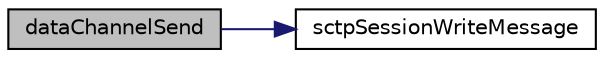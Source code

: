 digraph "dataChannelSend"
{
 // LATEX_PDF_SIZE
  edge [fontname="Helvetica",fontsize="10",labelfontname="Helvetica",labelfontsize="10"];
  node [fontname="Helvetica",fontsize="10",shape=record];
  rankdir="LR";
  Node1 [label="dataChannelSend",height=0.2,width=0.4,color="black", fillcolor="grey75", style="filled", fontcolor="black",tooltip="Send data via the PRtcDataChannel."];
  Node1 -> Node2 [color="midnightblue",fontsize="10",style="solid",fontname="Helvetica"];
  Node2 [label="sctpSessionWriteMessage",height=0.2,width=0.4,color="black", fillcolor="white", style="filled",URL="$Sctp_8c.html#a334c503681d0e0165ba34a472b49feb9",tooltip=" "];
}
